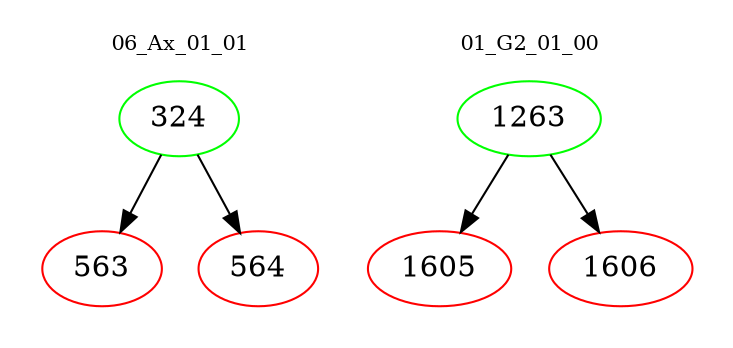 digraph{
subgraph cluster_0 {
color = white
label = "06_Ax_01_01";
fontsize=10;
T0_324 [label="324", color="green"]
T0_324 -> T0_563 [color="black"]
T0_563 [label="563", color="red"]
T0_324 -> T0_564 [color="black"]
T0_564 [label="564", color="red"]
}
subgraph cluster_1 {
color = white
label = "01_G2_01_00";
fontsize=10;
T1_1263 [label="1263", color="green"]
T1_1263 -> T1_1605 [color="black"]
T1_1605 [label="1605", color="red"]
T1_1263 -> T1_1606 [color="black"]
T1_1606 [label="1606", color="red"]
}
}

